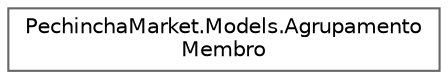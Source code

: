 digraph "Graphical Class Hierarchy"
{
 // LATEX_PDF_SIZE
  bgcolor="transparent";
  edge [fontname=Helvetica,fontsize=10,labelfontname=Helvetica,labelfontsize=10];
  node [fontname=Helvetica,fontsize=10,shape=box,height=0.2,width=0.4];
  rankdir="LR";
  Node0 [id="Node000000",label="PechinchaMarket.Models.Agrupamento\lMembro",height=0.2,width=0.4,color="grey40", fillcolor="white", style="filled",URL="$class_pechincha_market_1_1_models_1_1_agrupamento_membro.html",tooltip=" "];
}
